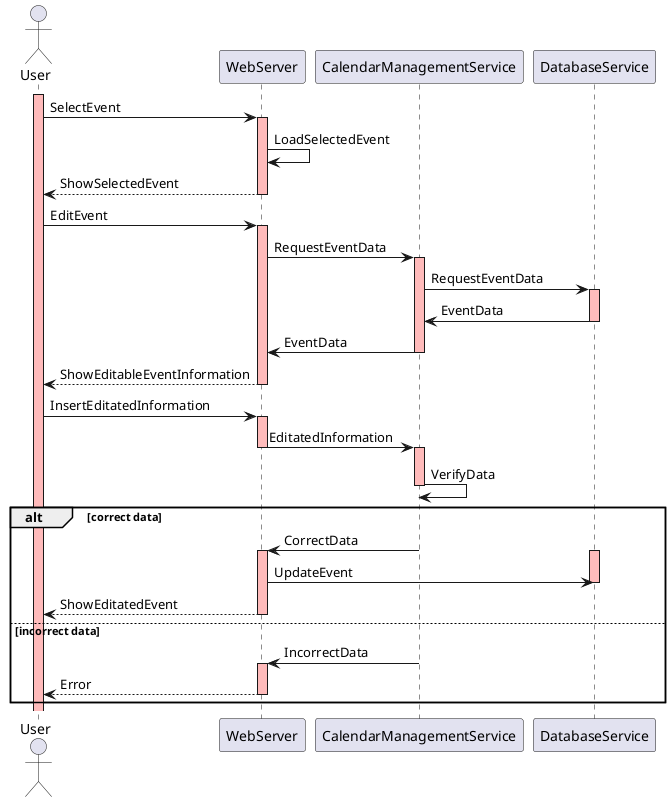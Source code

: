 @startuml

actor User
participant WebServer
participant CalendarManagementService
participant DatabaseService

activate User #FFBBBB
User -> WebServer: SelectEvent
activate WebServer #FFBBBB
WebServer -> WebServer: LoadSelectedEvent
WebServer --> User: ShowSelectedEvent
deactivate WebServer
User -> WebServer: EditEvent
activate WebServer #FFBBBB
WebServer -> CalendarManagementService: RequestEventData
activate CalendarManagementService #FFBBBB
CalendarManagementService -> DatabaseService: RequestEventData
activate DatabaseService #FFBBBB
DatabaseService -> CalendarManagementService: EventData
deactivate DatabaseService
CalendarManagementService -> WebServer: EventData
deactivate CalendarManagementService
WebServer --> User: ShowEditableEventInformation
deactivate WebServer
User -> WebServer: InsertEditatedInformation
activate WebServer #FFBBBB
WebServer -> CalendarManagementService: EditatedInformation
deactivate WebServer
activate CalendarManagementService #FFBBBB
CalendarManagementService -> CalendarManagementService: VerifyData
deactivate CalendarManagementService

alt correct data
  CalendarManagementService -> WebServer: CorrectData
  activate WebServer #FFBBBB
  activate DatabaseService #FFBBBB
  WebServer -> DatabaseService: UpdateEvent
  deactivate DatabaseService
  WebServer --> User: ShowEditatedEvent
  deactivate WebServer
else incorrect data
  CalendarManagementService -> WebServer: IncorrectData
  activate WebServer #FFBBBB
  WebServer --> User: Error
  deactivate WebServer
end

@enduml
